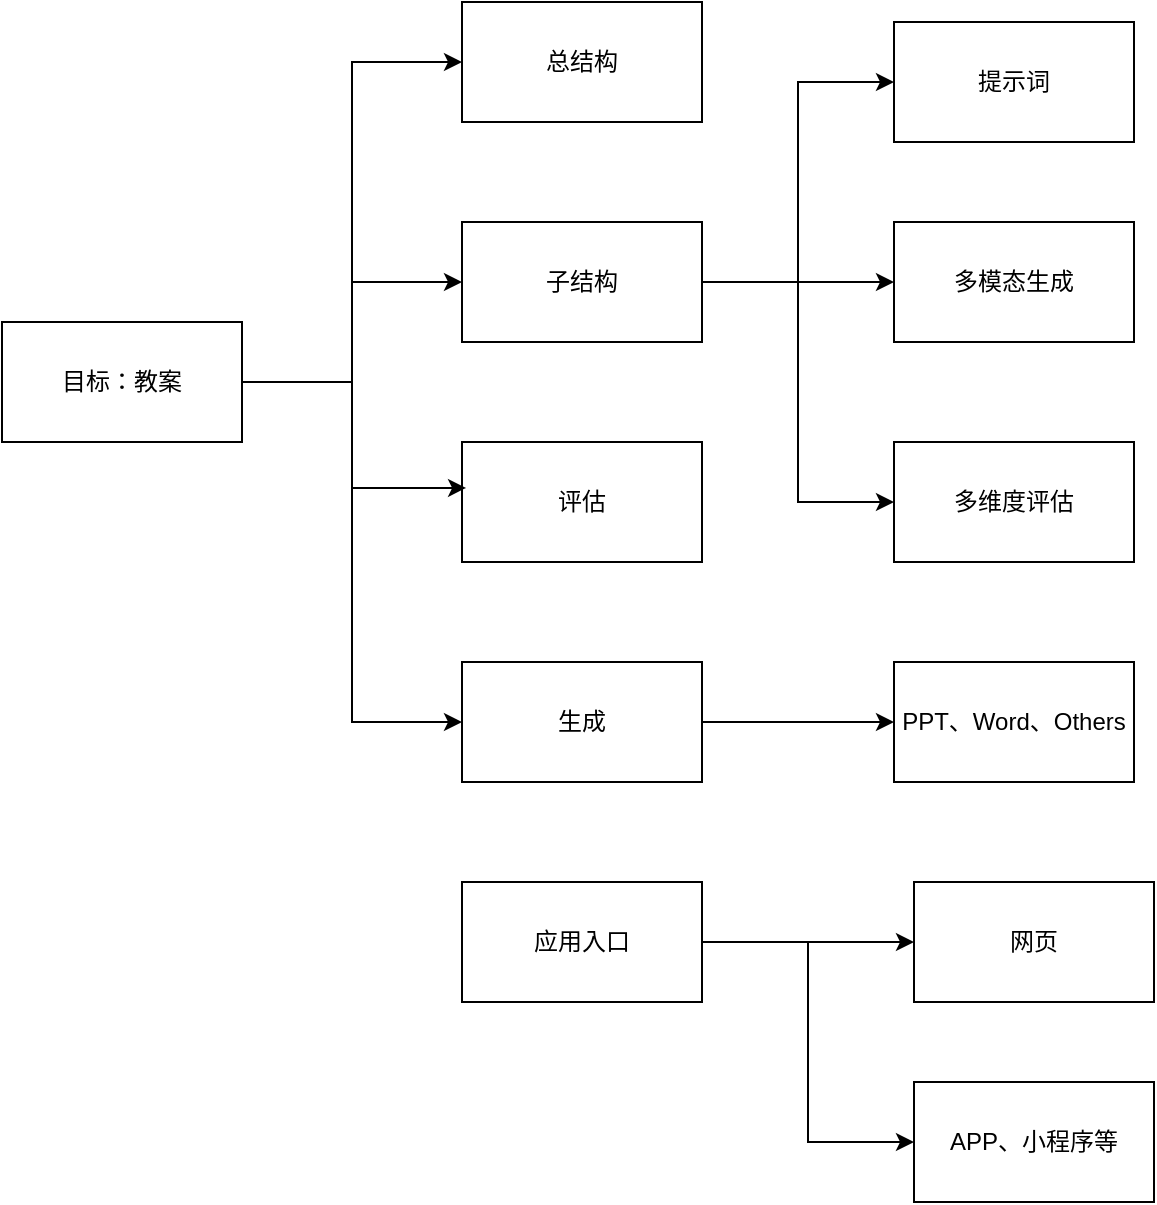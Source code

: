 <mxfile version="26.0.11">
  <diagram name="Page-1" id="FRgtKvkJQuMC_IcCLfbV">
    <mxGraphModel dx="891" dy="800" grid="1" gridSize="10" guides="1" tooltips="1" connect="1" arrows="1" fold="1" page="1" pageScale="1" pageWidth="827" pageHeight="1169" math="0" shadow="0">
      <root>
        <mxCell id="0" />
        <mxCell id="1" parent="0" />
        <mxCell id="QSQJtoIdxtViV7Ph-10w-16" style="edgeStyle=orthogonalEdgeStyle;rounded=0;orthogonalLoop=1;jettySize=auto;html=1;entryX=0;entryY=0.5;entryDx=0;entryDy=0;" edge="1" parent="1" source="QSQJtoIdxtViV7Ph-10w-1" target="QSQJtoIdxtViV7Ph-10w-2">
          <mxGeometry relative="1" as="geometry" />
        </mxCell>
        <mxCell id="QSQJtoIdxtViV7Ph-10w-17" style="edgeStyle=orthogonalEdgeStyle;rounded=0;orthogonalLoop=1;jettySize=auto;html=1;entryX=0;entryY=0.5;entryDx=0;entryDy=0;" edge="1" parent="1" source="QSQJtoIdxtViV7Ph-10w-1" target="QSQJtoIdxtViV7Ph-10w-3">
          <mxGeometry relative="1" as="geometry" />
        </mxCell>
        <mxCell id="QSQJtoIdxtViV7Ph-10w-19" style="edgeStyle=orthogonalEdgeStyle;rounded=0;orthogonalLoop=1;jettySize=auto;html=1;entryX=0;entryY=0.5;entryDx=0;entryDy=0;" edge="1" parent="1" source="QSQJtoIdxtViV7Ph-10w-1" target="QSQJtoIdxtViV7Ph-10w-6">
          <mxGeometry relative="1" as="geometry" />
        </mxCell>
        <mxCell id="QSQJtoIdxtViV7Ph-10w-1" value="目标：教案" style="rounded=0;whiteSpace=wrap;html=1;" vertex="1" parent="1">
          <mxGeometry x="40" y="220" width="120" height="60" as="geometry" />
        </mxCell>
        <mxCell id="QSQJtoIdxtViV7Ph-10w-2" value="总结构" style="rounded=0;whiteSpace=wrap;html=1;" vertex="1" parent="1">
          <mxGeometry x="270" y="60" width="120" height="60" as="geometry" />
        </mxCell>
        <mxCell id="QSQJtoIdxtViV7Ph-10w-12" style="edgeStyle=orthogonalEdgeStyle;rounded=0;orthogonalLoop=1;jettySize=auto;html=1;entryX=0;entryY=0.5;entryDx=0;entryDy=0;" edge="1" parent="1" source="QSQJtoIdxtViV7Ph-10w-3" target="QSQJtoIdxtViV7Ph-10w-4">
          <mxGeometry relative="1" as="geometry" />
        </mxCell>
        <mxCell id="QSQJtoIdxtViV7Ph-10w-13" style="edgeStyle=orthogonalEdgeStyle;rounded=0;orthogonalLoop=1;jettySize=auto;html=1;entryX=0;entryY=0.5;entryDx=0;entryDy=0;" edge="1" parent="1" source="QSQJtoIdxtViV7Ph-10w-3" target="QSQJtoIdxtViV7Ph-10w-7">
          <mxGeometry relative="1" as="geometry" />
        </mxCell>
        <mxCell id="QSQJtoIdxtViV7Ph-10w-14" style="edgeStyle=orthogonalEdgeStyle;rounded=0;orthogonalLoop=1;jettySize=auto;html=1;entryX=0;entryY=0.5;entryDx=0;entryDy=0;" edge="1" parent="1" source="QSQJtoIdxtViV7Ph-10w-3" target="QSQJtoIdxtViV7Ph-10w-10">
          <mxGeometry relative="1" as="geometry" />
        </mxCell>
        <mxCell id="QSQJtoIdxtViV7Ph-10w-3" value="子结构" style="rounded=0;whiteSpace=wrap;html=1;" vertex="1" parent="1">
          <mxGeometry x="270" y="170" width="120" height="60" as="geometry" />
        </mxCell>
        <mxCell id="QSQJtoIdxtViV7Ph-10w-4" value="提示词" style="rounded=0;whiteSpace=wrap;html=1;" vertex="1" parent="1">
          <mxGeometry x="486" y="70" width="120" height="60" as="geometry" />
        </mxCell>
        <mxCell id="QSQJtoIdxtViV7Ph-10w-5" value="评估" style="rounded=0;whiteSpace=wrap;html=1;" vertex="1" parent="1">
          <mxGeometry x="270" y="280" width="120" height="60" as="geometry" />
        </mxCell>
        <mxCell id="QSQJtoIdxtViV7Ph-10w-15" style="edgeStyle=orthogonalEdgeStyle;rounded=0;orthogonalLoop=1;jettySize=auto;html=1;" edge="1" parent="1" source="QSQJtoIdxtViV7Ph-10w-6" target="QSQJtoIdxtViV7Ph-10w-11">
          <mxGeometry relative="1" as="geometry" />
        </mxCell>
        <mxCell id="QSQJtoIdxtViV7Ph-10w-6" value="生成" style="rounded=0;whiteSpace=wrap;html=1;" vertex="1" parent="1">
          <mxGeometry x="270" y="390" width="120" height="60" as="geometry" />
        </mxCell>
        <mxCell id="QSQJtoIdxtViV7Ph-10w-7" value="多模态生成" style="rounded=0;whiteSpace=wrap;html=1;" vertex="1" parent="1">
          <mxGeometry x="486" y="170" width="120" height="60" as="geometry" />
        </mxCell>
        <mxCell id="QSQJtoIdxtViV7Ph-10w-10" value="多维度评估" style="rounded=0;whiteSpace=wrap;html=1;" vertex="1" parent="1">
          <mxGeometry x="486" y="280" width="120" height="60" as="geometry" />
        </mxCell>
        <mxCell id="QSQJtoIdxtViV7Ph-10w-11" value="PPT、Word、Others" style="rounded=0;whiteSpace=wrap;html=1;" vertex="1" parent="1">
          <mxGeometry x="486" y="390" width="120" height="60" as="geometry" />
        </mxCell>
        <mxCell id="QSQJtoIdxtViV7Ph-10w-18" style="edgeStyle=orthogonalEdgeStyle;rounded=0;orthogonalLoop=1;jettySize=auto;html=1;entryX=0.017;entryY=0.383;entryDx=0;entryDy=0;entryPerimeter=0;" edge="1" parent="1" source="QSQJtoIdxtViV7Ph-10w-1" target="QSQJtoIdxtViV7Ph-10w-5">
          <mxGeometry relative="1" as="geometry" />
        </mxCell>
        <mxCell id="QSQJtoIdxtViV7Ph-10w-23" style="edgeStyle=orthogonalEdgeStyle;rounded=0;orthogonalLoop=1;jettySize=auto;html=1;entryX=0;entryY=0.5;entryDx=0;entryDy=0;" edge="1" parent="1" source="QSQJtoIdxtViV7Ph-10w-20" target="QSQJtoIdxtViV7Ph-10w-21">
          <mxGeometry relative="1" as="geometry" />
        </mxCell>
        <mxCell id="QSQJtoIdxtViV7Ph-10w-24" style="edgeStyle=orthogonalEdgeStyle;rounded=0;orthogonalLoop=1;jettySize=auto;html=1;entryX=0;entryY=0.5;entryDx=0;entryDy=0;" edge="1" parent="1" source="QSQJtoIdxtViV7Ph-10w-20" target="QSQJtoIdxtViV7Ph-10w-22">
          <mxGeometry relative="1" as="geometry" />
        </mxCell>
        <mxCell id="QSQJtoIdxtViV7Ph-10w-20" value="应用入口" style="rounded=0;whiteSpace=wrap;html=1;" vertex="1" parent="1">
          <mxGeometry x="270" y="500" width="120" height="60" as="geometry" />
        </mxCell>
        <mxCell id="QSQJtoIdxtViV7Ph-10w-21" value="网页" style="rounded=0;whiteSpace=wrap;html=1;" vertex="1" parent="1">
          <mxGeometry x="496" y="500" width="120" height="60" as="geometry" />
        </mxCell>
        <mxCell id="QSQJtoIdxtViV7Ph-10w-22" value="APP、小程序等" style="rounded=0;whiteSpace=wrap;html=1;" vertex="1" parent="1">
          <mxGeometry x="496" y="600" width="120" height="60" as="geometry" />
        </mxCell>
      </root>
    </mxGraphModel>
  </diagram>
</mxfile>
